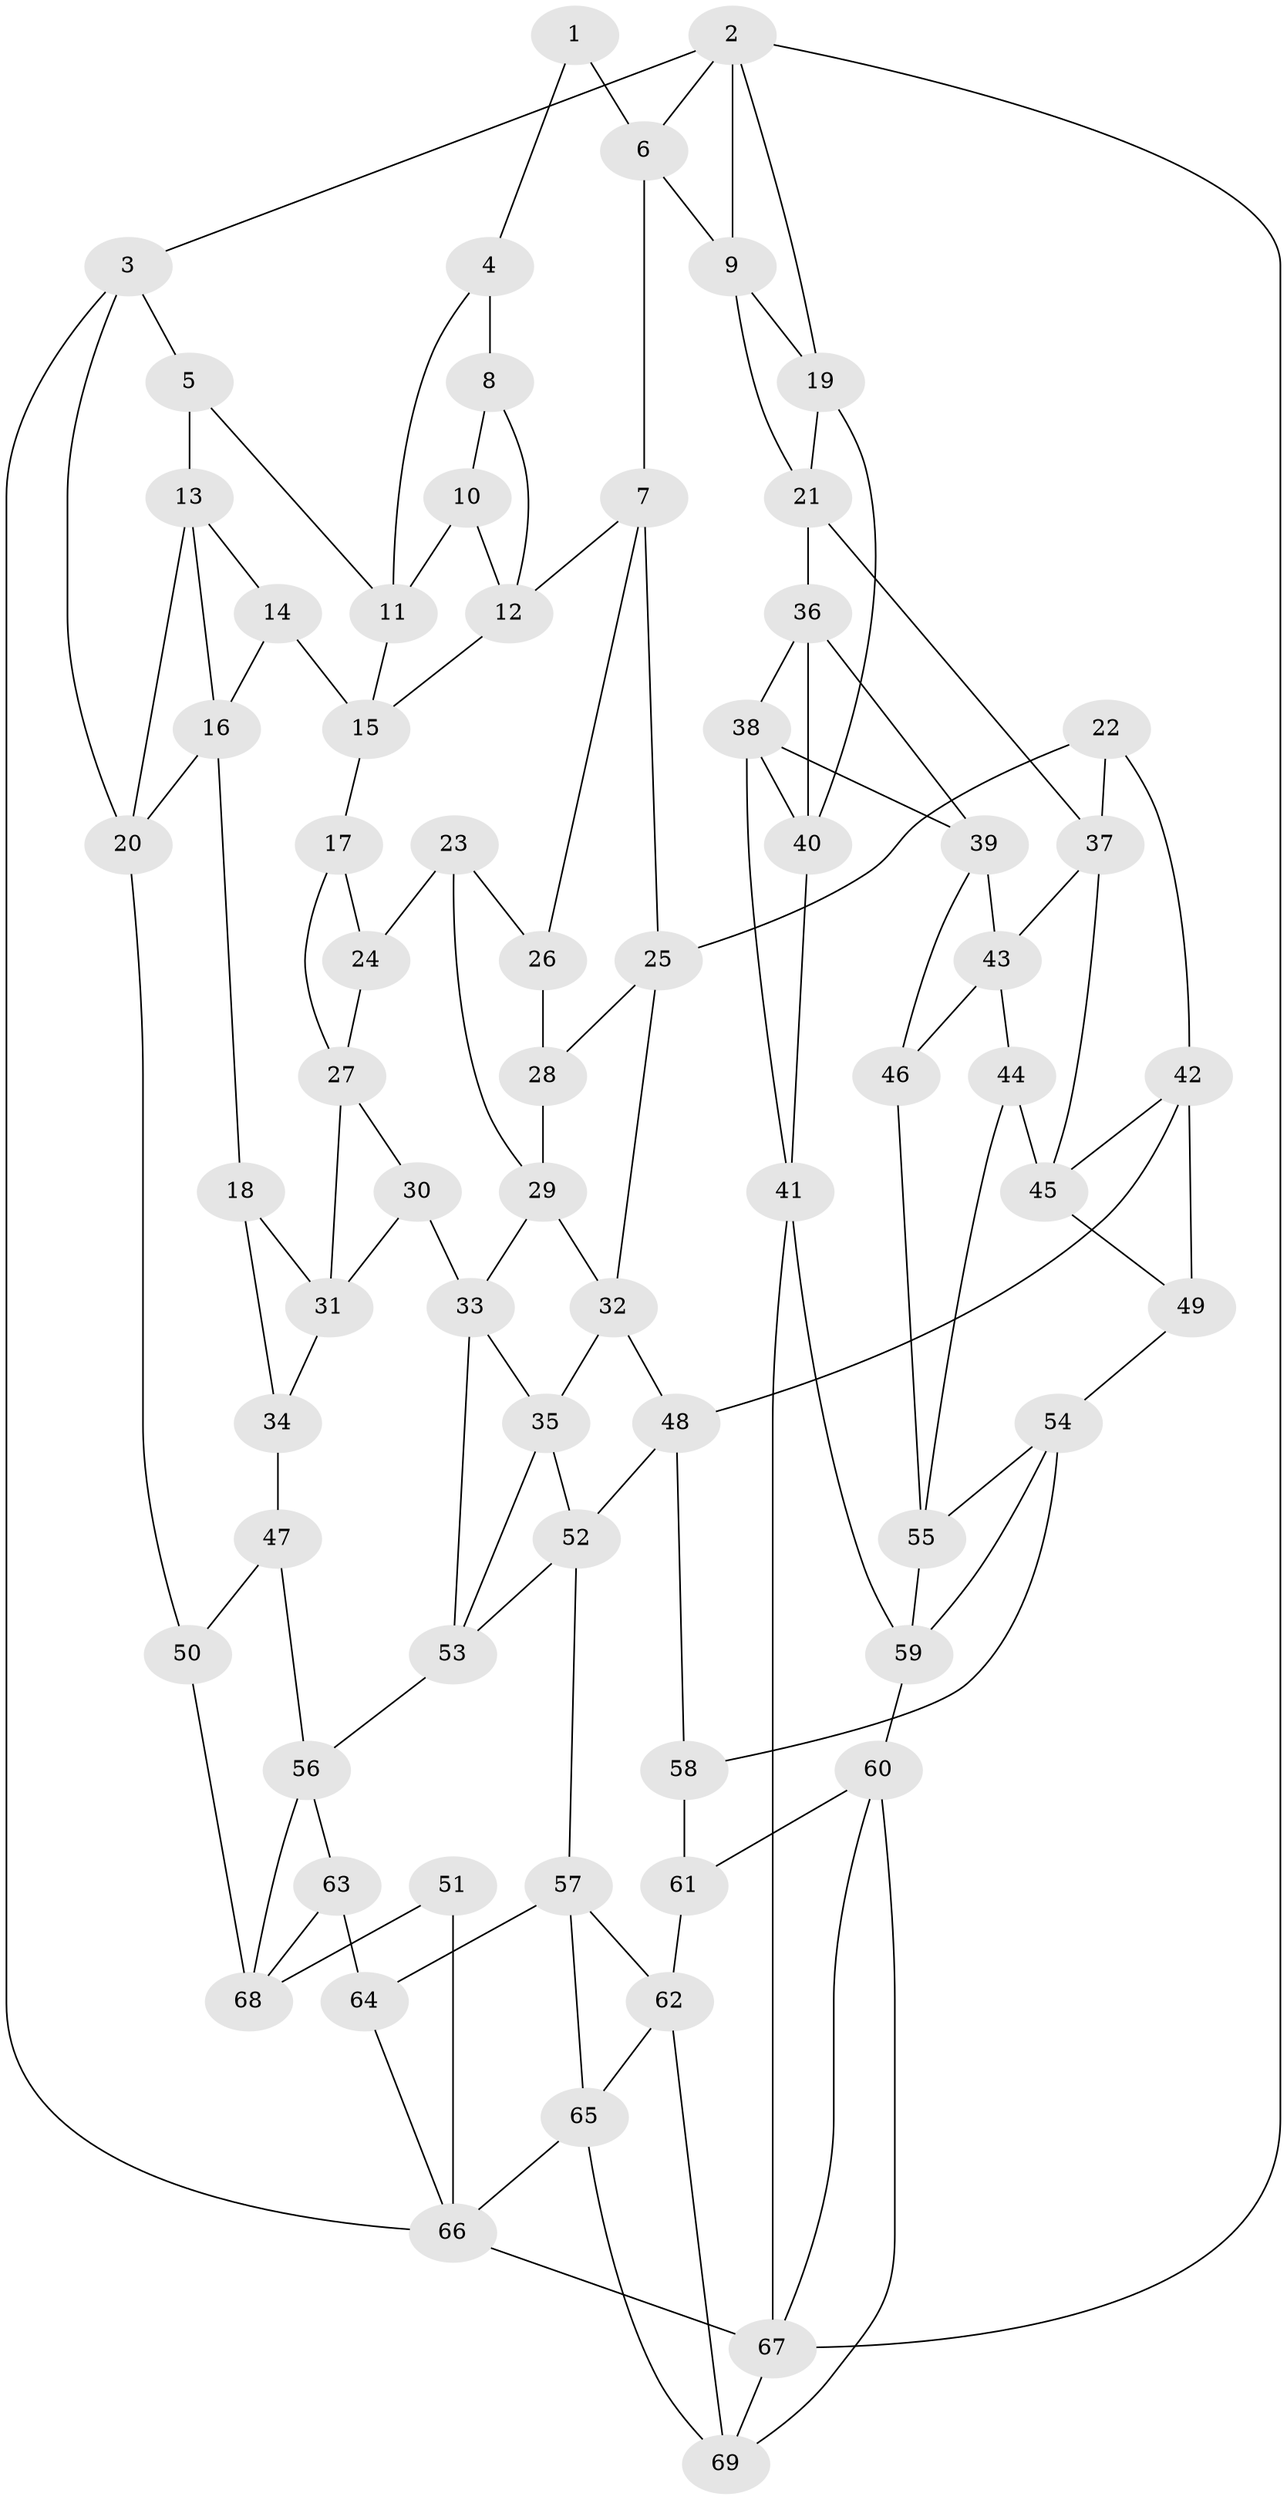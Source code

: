 // original degree distribution, {4: 0.2028985507246377, 5: 0.5942028985507246, 6: 0.18840579710144928, 3: 0.014492753623188406}
// Generated by graph-tools (version 1.1) at 2025/03/03/09/25 03:03:14]
// undirected, 69 vertices, 126 edges
graph export_dot {
graph [start="1"]
  node [color=gray90,style=filled];
  1;
  2;
  3;
  4;
  5;
  6;
  7;
  8;
  9;
  10;
  11;
  12;
  13;
  14;
  15;
  16;
  17;
  18;
  19;
  20;
  21;
  22;
  23;
  24;
  25;
  26;
  27;
  28;
  29;
  30;
  31;
  32;
  33;
  34;
  35;
  36;
  37;
  38;
  39;
  40;
  41;
  42;
  43;
  44;
  45;
  46;
  47;
  48;
  49;
  50;
  51;
  52;
  53;
  54;
  55;
  56;
  57;
  58;
  59;
  60;
  61;
  62;
  63;
  64;
  65;
  66;
  67;
  68;
  69;
  1 -- 4 [weight=1.0];
  1 -- 6 [weight=1.0];
  2 -- 3 [weight=1.0];
  2 -- 6 [weight=1.0];
  2 -- 9 [weight=1.0];
  2 -- 19 [weight=1.0];
  2 -- 67 [weight=1.0];
  3 -- 5 [weight=1.0];
  3 -- 20 [weight=1.0];
  3 -- 66 [weight=1.0];
  4 -- 8 [weight=1.0];
  4 -- 11 [weight=1.0];
  5 -- 11 [weight=1.0];
  5 -- 13 [weight=1.0];
  6 -- 7 [weight=1.0];
  6 -- 9 [weight=1.0];
  7 -- 12 [weight=1.0];
  7 -- 25 [weight=1.0];
  7 -- 26 [weight=1.0];
  8 -- 10 [weight=1.0];
  8 -- 12 [weight=1.0];
  9 -- 19 [weight=1.0];
  9 -- 21 [weight=1.0];
  10 -- 11 [weight=1.0];
  10 -- 12 [weight=1.0];
  11 -- 15 [weight=1.0];
  12 -- 15 [weight=1.0];
  13 -- 14 [weight=1.0];
  13 -- 16 [weight=1.0];
  13 -- 20 [weight=1.0];
  14 -- 15 [weight=1.0];
  14 -- 16 [weight=1.0];
  15 -- 17 [weight=1.0];
  16 -- 18 [weight=1.0];
  16 -- 20 [weight=1.0];
  17 -- 24 [weight=1.0];
  17 -- 27 [weight=1.0];
  18 -- 31 [weight=1.0];
  18 -- 34 [weight=1.0];
  19 -- 21 [weight=1.0];
  19 -- 40 [weight=1.0];
  20 -- 50 [weight=1.0];
  21 -- 36 [weight=1.0];
  21 -- 37 [weight=1.0];
  22 -- 25 [weight=1.0];
  22 -- 37 [weight=1.0];
  22 -- 42 [weight=1.0];
  23 -- 24 [weight=2.0];
  23 -- 26 [weight=1.0];
  23 -- 29 [weight=1.0];
  24 -- 27 [weight=1.0];
  25 -- 28 [weight=1.0];
  25 -- 32 [weight=1.0];
  26 -- 28 [weight=2.0];
  27 -- 30 [weight=1.0];
  27 -- 31 [weight=1.0];
  28 -- 29 [weight=1.0];
  29 -- 32 [weight=1.0];
  29 -- 33 [weight=1.0];
  30 -- 31 [weight=1.0];
  30 -- 33 [weight=1.0];
  31 -- 34 [weight=1.0];
  32 -- 35 [weight=1.0];
  32 -- 48 [weight=1.0];
  33 -- 35 [weight=1.0];
  33 -- 53 [weight=1.0];
  34 -- 47 [weight=2.0];
  35 -- 52 [weight=1.0];
  35 -- 53 [weight=1.0];
  36 -- 38 [weight=1.0];
  36 -- 39 [weight=1.0];
  36 -- 40 [weight=1.0];
  37 -- 43 [weight=1.0];
  37 -- 45 [weight=1.0];
  38 -- 39 [weight=1.0];
  38 -- 40 [weight=1.0];
  38 -- 41 [weight=1.0];
  39 -- 43 [weight=1.0];
  39 -- 46 [weight=1.0];
  40 -- 41 [weight=1.0];
  41 -- 59 [weight=1.0];
  41 -- 67 [weight=1.0];
  42 -- 45 [weight=1.0];
  42 -- 48 [weight=1.0];
  42 -- 49 [weight=1.0];
  43 -- 44 [weight=1.0];
  43 -- 46 [weight=1.0];
  44 -- 45 [weight=1.0];
  44 -- 55 [weight=1.0];
  45 -- 49 [weight=1.0];
  46 -- 55 [weight=1.0];
  47 -- 50 [weight=1.0];
  47 -- 56 [weight=1.0];
  48 -- 52 [weight=1.0];
  48 -- 58 [weight=1.0];
  49 -- 54 [weight=1.0];
  50 -- 68 [weight=2.0];
  51 -- 66 [weight=1.0];
  51 -- 68 [weight=2.0];
  52 -- 53 [weight=1.0];
  52 -- 57 [weight=1.0];
  53 -- 56 [weight=1.0];
  54 -- 55 [weight=1.0];
  54 -- 58 [weight=1.0];
  54 -- 59 [weight=1.0];
  55 -- 59 [weight=1.0];
  56 -- 63 [weight=1.0];
  56 -- 68 [weight=1.0];
  57 -- 62 [weight=1.0];
  57 -- 64 [weight=1.0];
  57 -- 65 [weight=1.0];
  58 -- 61 [weight=2.0];
  59 -- 60 [weight=1.0];
  60 -- 61 [weight=1.0];
  60 -- 67 [weight=1.0];
  60 -- 69 [weight=1.0];
  61 -- 62 [weight=1.0];
  62 -- 65 [weight=1.0];
  62 -- 69 [weight=1.0];
  63 -- 64 [weight=2.0];
  63 -- 68 [weight=1.0];
  64 -- 66 [weight=1.0];
  65 -- 66 [weight=1.0];
  65 -- 69 [weight=1.0];
  66 -- 67 [weight=1.0];
  67 -- 69 [weight=1.0];
}

